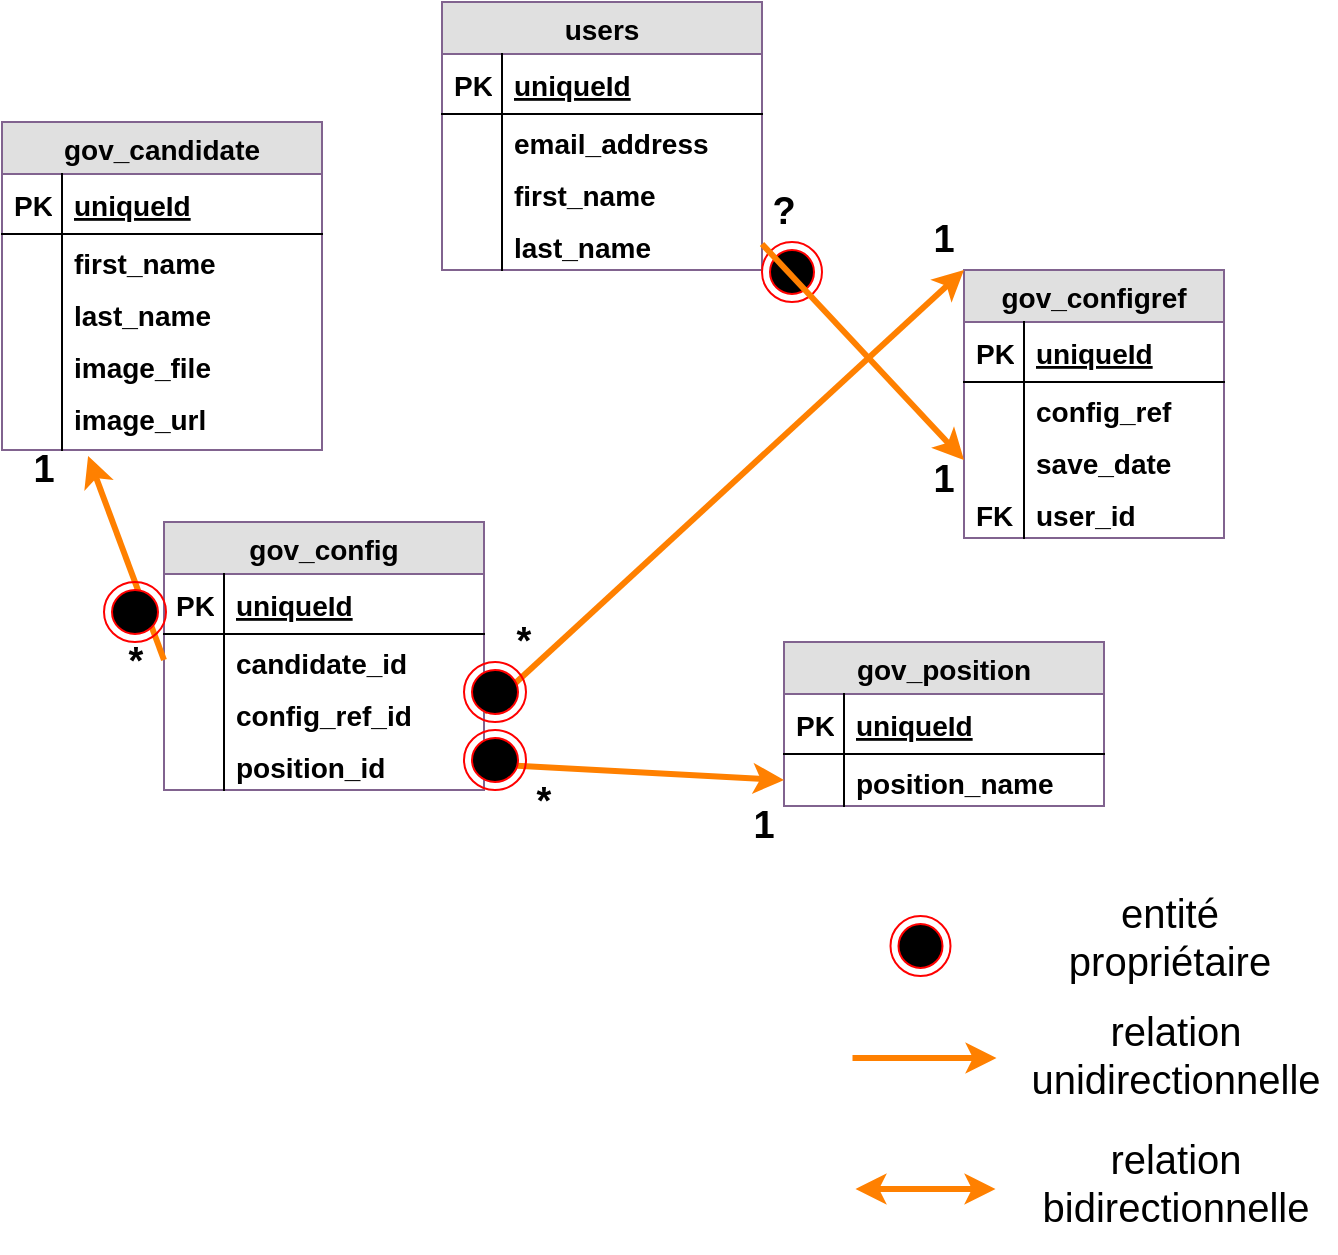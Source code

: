 <mxfile version="15.5.4" type="device"><diagram id="_SIcwy3JkE2DtTXccF9a" name="Page-1"><mxGraphModel dx="3516" dy="544" grid="1" gridSize="10" guides="1" tooltips="1" connect="1" arrows="1" fold="1" page="1" pageScale="1" pageWidth="827" pageHeight="1169" math="0" shadow="0"><root><mxCell id="0"/><mxCell id="1" parent="0"/><mxCell id="3VONPUqZJYaLpV85uEN6-111" value="" style="endArrow=classic;html=1;strokeColor=#FF8000;strokeWidth=3;fillColor=#9673A6;exitX=1;exitY=0.5;fontSize=14;" parent="1" edge="1"><mxGeometry width="50" height="50" relative="1" as="geometry"><mxPoint x="-1935.75" y="818" as="sourcePoint"/><mxPoint x="-1863.75" y="818" as="targetPoint"/></mxGeometry></mxCell><mxCell id="3VONPUqZJYaLpV85uEN6-112" value="relation&lt;br&gt;unidirectionnelle&lt;br&gt;" style="text;html=1;strokeColor=none;fillColor=none;align=center;verticalAlign=middle;whiteSpace=wrap;rounded=0;fontSize=20;" parent="1" vertex="1"><mxGeometry x="-1854.25" y="780" width="160" height="71" as="geometry"/></mxCell><mxCell id="3VONPUqZJYaLpV85uEN6-113" value="" style="endArrow=classic;startArrow=classic;html=1;strokeColor=#FF8000;strokeWidth=3;fillColor=#9673A6;exitX=0;exitY=0.75;fontSize=14;" parent="1" edge="1"><mxGeometry width="50" height="50" relative="1" as="geometry"><mxPoint x="-1934.25" y="883.5" as="sourcePoint"/><mxPoint x="-1864.25" y="883.5" as="targetPoint"/></mxGeometry></mxCell><mxCell id="3VONPUqZJYaLpV85uEN6-114" value="relation&lt;br&gt;bidirectionnelle&lt;br&gt;" style="text;html=1;strokeColor=none;fillColor=none;align=center;verticalAlign=middle;whiteSpace=wrap;rounded=0;fontSize=20;" parent="1" vertex="1"><mxGeometry x="-1854.25" y="844.5" width="160" height="71" as="geometry"/></mxCell><mxCell id="3VONPUqZJYaLpV85uEN6-116" value="" style="ellipse;html=1;shape=endState;fillColor=#000000;strokeColor=#ff0000;fontSize=20;align=center;" parent="1" vertex="1"><mxGeometry x="-1916.75" y="747" width="30" height="30" as="geometry"/></mxCell><mxCell id="3VONPUqZJYaLpV85uEN6-117" value="entité &lt;br&gt;propriétaire&lt;br&gt;" style="text;html=1;strokeColor=none;fillColor=none;align=center;verticalAlign=middle;whiteSpace=wrap;rounded=0;fontSize=20;" parent="1" vertex="1"><mxGeometry x="-1856.75" y="730" width="160" height="53" as="geometry"/></mxCell><mxCell id="ImZ-EUiLoHOkZLu2QwFT-1" value="users" style="swimlane;fontStyle=1;childLayout=stackLayout;horizontal=1;startSize=26;fillColor=#e0e0e0;horizontalStack=0;resizeParent=1;resizeParentMax=0;resizeLast=0;collapsible=1;marginBottom=0;swimlaneFillColor=#ffffff;align=center;fontSize=14;strokeColor=#81638F;" vertex="1" parent="1"><mxGeometry x="-2141" y="290" width="160" height="134" as="geometry"><mxRectangle x="-362" y="1530" width="100" height="26" as="alternateBounds"/></mxGeometry></mxCell><mxCell id="ImZ-EUiLoHOkZLu2QwFT-2" value="uniqueId" style="shape=partialRectangle;top=0;left=0;right=0;bottom=1;align=left;verticalAlign=middle;fillColor=none;spacingLeft=34;spacingRight=4;overflow=hidden;rotatable=0;points=[[0,0.5],[1,0.5]];portConstraint=eastwest;dropTarget=0;fontStyle=5;fontSize=14;" vertex="1" parent="ImZ-EUiLoHOkZLu2QwFT-1"><mxGeometry y="26" width="160" height="30" as="geometry"/></mxCell><mxCell id="ImZ-EUiLoHOkZLu2QwFT-3" value="PK" style="shape=partialRectangle;top=0;left=0;bottom=0;fillColor=none;align=left;verticalAlign=middle;spacingLeft=4;spacingRight=4;overflow=hidden;rotatable=0;points=[];portConstraint=eastwest;part=1;fontSize=14;fontStyle=1" vertex="1" connectable="0" parent="ImZ-EUiLoHOkZLu2QwFT-2"><mxGeometry width="30" height="30" as="geometry"/></mxCell><mxCell id="ImZ-EUiLoHOkZLu2QwFT-4" value="email_address" style="shape=partialRectangle;top=0;left=0;right=0;bottom=0;align=left;verticalAlign=top;fillColor=none;spacingLeft=34;spacingRight=4;overflow=hidden;rotatable=0;points=[[0,0.5],[1,0.5]];portConstraint=eastwest;dropTarget=0;fontSize=14;fontStyle=1" vertex="1" parent="ImZ-EUiLoHOkZLu2QwFT-1"><mxGeometry y="56" width="160" height="26" as="geometry"/></mxCell><mxCell id="ImZ-EUiLoHOkZLu2QwFT-5" value="" style="shape=partialRectangle;top=0;left=0;bottom=0;fillColor=none;align=left;verticalAlign=top;spacingLeft=4;spacingRight=4;overflow=hidden;rotatable=0;points=[];portConstraint=eastwest;part=1;fontSize=14;fontStyle=1" vertex="1" connectable="0" parent="ImZ-EUiLoHOkZLu2QwFT-4"><mxGeometry width="30" height="26" as="geometry"/></mxCell><mxCell id="ImZ-EUiLoHOkZLu2QwFT-6" value="first_name" style="shape=partialRectangle;top=0;left=0;right=0;bottom=0;align=left;verticalAlign=top;fillColor=none;spacingLeft=34;spacingRight=4;overflow=hidden;rotatable=0;points=[[0,0.5],[1,0.5]];portConstraint=eastwest;dropTarget=0;fontSize=14;fontStyle=1" vertex="1" parent="ImZ-EUiLoHOkZLu2QwFT-1"><mxGeometry y="82" width="160" height="26" as="geometry"/></mxCell><mxCell id="ImZ-EUiLoHOkZLu2QwFT-7" value="" style="shape=partialRectangle;top=0;left=0;bottom=0;fillColor=none;align=left;verticalAlign=top;spacingLeft=4;spacingRight=4;overflow=hidden;rotatable=0;points=[];portConstraint=eastwest;part=1;fontSize=14;fontStyle=1" vertex="1" connectable="0" parent="ImZ-EUiLoHOkZLu2QwFT-6"><mxGeometry width="30" height="26" as="geometry"/></mxCell><mxCell id="ImZ-EUiLoHOkZLu2QwFT-8" value="last_name" style="shape=partialRectangle;top=0;left=0;right=0;bottom=0;align=left;verticalAlign=top;fillColor=none;spacingLeft=34;spacingRight=4;overflow=hidden;rotatable=0;points=[[0,0.5],[1,0.5]];portConstraint=eastwest;dropTarget=0;fontSize=14;fontStyle=1" vertex="1" parent="ImZ-EUiLoHOkZLu2QwFT-1"><mxGeometry y="108" width="160" height="26" as="geometry"/></mxCell><mxCell id="ImZ-EUiLoHOkZLu2QwFT-9" value="" style="shape=partialRectangle;top=0;left=0;bottom=0;fillColor=none;align=left;verticalAlign=top;spacingLeft=4;spacingRight=4;overflow=hidden;rotatable=0;points=[];portConstraint=eastwest;part=1;fontSize=14;fontStyle=1" vertex="1" connectable="0" parent="ImZ-EUiLoHOkZLu2QwFT-8"><mxGeometry width="30" height="26" as="geometry"/></mxCell><mxCell id="ImZ-EUiLoHOkZLu2QwFT-20" value="gov_position" style="swimlane;fontStyle=1;childLayout=stackLayout;horizontal=1;startSize=26;fillColor=#e0e0e0;horizontalStack=0;resizeParent=1;resizeParentMax=0;resizeLast=0;collapsible=1;marginBottom=0;swimlaneFillColor=#ffffff;align=center;fontSize=14;strokeColor=#81638F;" vertex="1" parent="1"><mxGeometry x="-1970" y="610" width="160" height="82" as="geometry"><mxRectangle x="-362" y="1530" width="100" height="26" as="alternateBounds"/></mxGeometry></mxCell><mxCell id="ImZ-EUiLoHOkZLu2QwFT-21" value="uniqueId" style="shape=partialRectangle;top=0;left=0;right=0;bottom=1;align=left;verticalAlign=middle;fillColor=none;spacingLeft=34;spacingRight=4;overflow=hidden;rotatable=0;points=[[0,0.5],[1,0.5]];portConstraint=eastwest;dropTarget=0;fontStyle=5;fontSize=14;" vertex="1" parent="ImZ-EUiLoHOkZLu2QwFT-20"><mxGeometry y="26" width="160" height="30" as="geometry"/></mxCell><mxCell id="ImZ-EUiLoHOkZLu2QwFT-22" value="PK" style="shape=partialRectangle;top=0;left=0;bottom=0;fillColor=none;align=left;verticalAlign=middle;spacingLeft=4;spacingRight=4;overflow=hidden;rotatable=0;points=[];portConstraint=eastwest;part=1;fontSize=14;fontStyle=1" vertex="1" connectable="0" parent="ImZ-EUiLoHOkZLu2QwFT-21"><mxGeometry width="30" height="30" as="geometry"/></mxCell><mxCell id="ImZ-EUiLoHOkZLu2QwFT-23" value="position_name" style="shape=partialRectangle;top=0;left=0;right=0;bottom=0;align=left;verticalAlign=top;fillColor=none;spacingLeft=34;spacingRight=4;overflow=hidden;rotatable=0;points=[[0,0.5],[1,0.5]];portConstraint=eastwest;dropTarget=0;fontSize=14;fontStyle=1" vertex="1" parent="ImZ-EUiLoHOkZLu2QwFT-20"><mxGeometry y="56" width="160" height="26" as="geometry"/></mxCell><mxCell id="ImZ-EUiLoHOkZLu2QwFT-24" value="" style="shape=partialRectangle;top=0;left=0;bottom=0;fillColor=none;align=left;verticalAlign=top;spacingLeft=4;spacingRight=4;overflow=hidden;rotatable=0;points=[];portConstraint=eastwest;part=1;fontSize=14;" vertex="1" connectable="0" parent="ImZ-EUiLoHOkZLu2QwFT-23"><mxGeometry width="30" height="26" as="geometry"/></mxCell><object label="gov_candidate" test="ee" id="ImZ-EUiLoHOkZLu2QwFT-25"><mxCell style="swimlane;fontStyle=1;childLayout=stackLayout;horizontal=1;startSize=26;fillColor=#e0e0e0;horizontalStack=0;resizeParent=1;resizeParentMax=0;resizeLast=0;collapsible=1;marginBottom=0;swimlaneFillColor=#ffffff;align=center;fontSize=14;strokeColor=#81638F;" vertex="1" parent="1"><mxGeometry x="-2361" y="350" width="160" height="164" as="geometry"><mxRectangle x="-362" y="1530" width="100" height="26" as="alternateBounds"/></mxGeometry></mxCell></object><mxCell id="ImZ-EUiLoHOkZLu2QwFT-26" value="uniqueId" style="shape=partialRectangle;top=0;left=0;right=0;bottom=1;align=left;verticalAlign=middle;fillColor=none;spacingLeft=34;spacingRight=4;overflow=hidden;rotatable=0;points=[[0,0.5],[1,0.5]];portConstraint=eastwest;dropTarget=0;fontStyle=5;fontSize=14;" vertex="1" parent="ImZ-EUiLoHOkZLu2QwFT-25"><mxGeometry y="26" width="160" height="30" as="geometry"/></mxCell><mxCell id="ImZ-EUiLoHOkZLu2QwFT-27" value="PK" style="shape=partialRectangle;top=0;left=0;bottom=0;fillColor=none;align=left;verticalAlign=middle;spacingLeft=4;spacingRight=4;overflow=hidden;rotatable=0;points=[];portConstraint=eastwest;part=1;fontSize=14;fontStyle=1" vertex="1" connectable="0" parent="ImZ-EUiLoHOkZLu2QwFT-26"><mxGeometry width="30" height="30" as="geometry"/></mxCell><mxCell id="ImZ-EUiLoHOkZLu2QwFT-30" value="first_name" style="shape=partialRectangle;top=0;left=0;right=0;bottom=0;align=left;verticalAlign=top;fillColor=none;spacingLeft=34;spacingRight=4;overflow=hidden;rotatable=0;points=[[0,0.5],[1,0.5]];portConstraint=eastwest;dropTarget=0;fontSize=14;fontStyle=1" vertex="1" parent="ImZ-EUiLoHOkZLu2QwFT-25"><mxGeometry y="56" width="160" height="26" as="geometry"/></mxCell><mxCell id="ImZ-EUiLoHOkZLu2QwFT-31" value="" style="shape=partialRectangle;top=0;left=0;bottom=0;fillColor=none;align=left;verticalAlign=top;spacingLeft=4;spacingRight=4;overflow=hidden;rotatable=0;points=[];portConstraint=eastwest;part=1;fontSize=14;fontStyle=1" vertex="1" connectable="0" parent="ImZ-EUiLoHOkZLu2QwFT-30"><mxGeometry width="30" height="26" as="geometry"/></mxCell><mxCell id="ImZ-EUiLoHOkZLu2QwFT-32" value="last_name" style="shape=partialRectangle;top=0;left=0;right=0;bottom=0;align=left;verticalAlign=top;fillColor=none;spacingLeft=34;spacingRight=4;overflow=hidden;rotatable=0;points=[[0,0.5],[1,0.5]];portConstraint=eastwest;dropTarget=0;fontSize=14;fontStyle=1" vertex="1" parent="ImZ-EUiLoHOkZLu2QwFT-25"><mxGeometry y="82" width="160" height="26" as="geometry"/></mxCell><mxCell id="ImZ-EUiLoHOkZLu2QwFT-33" value="" style="shape=partialRectangle;top=0;left=0;bottom=0;fillColor=none;align=left;verticalAlign=top;spacingLeft=4;spacingRight=4;overflow=hidden;rotatable=0;points=[];portConstraint=eastwest;part=1;fontSize=14;fontStyle=1" vertex="1" connectable="0" parent="ImZ-EUiLoHOkZLu2QwFT-32"><mxGeometry width="30" height="26" as="geometry"/></mxCell><mxCell id="ImZ-EUiLoHOkZLu2QwFT-34" value="image_file" style="shape=partialRectangle;top=0;left=0;right=0;bottom=0;align=left;verticalAlign=top;fillColor=none;spacingLeft=34;spacingRight=4;overflow=hidden;rotatable=0;points=[[0,0.5],[1,0.5]];portConstraint=eastwest;dropTarget=0;fontSize=14;fontStyle=1" vertex="1" parent="ImZ-EUiLoHOkZLu2QwFT-25"><mxGeometry y="108" width="160" height="26" as="geometry"/></mxCell><mxCell id="ImZ-EUiLoHOkZLu2QwFT-35" value="" style="shape=partialRectangle;top=0;left=0;bottom=0;fillColor=none;align=left;verticalAlign=top;spacingLeft=4;spacingRight=4;overflow=hidden;rotatable=0;points=[];portConstraint=eastwest;part=1;fontSize=14;fontStyle=1" vertex="1" connectable="0" parent="ImZ-EUiLoHOkZLu2QwFT-34"><mxGeometry width="30" height="26" as="geometry"/></mxCell><mxCell id="ImZ-EUiLoHOkZLu2QwFT-36" value="image_url" style="shape=partialRectangle;top=0;left=0;right=0;bottom=0;align=left;verticalAlign=top;fillColor=none;spacingLeft=34;spacingRight=4;overflow=hidden;rotatable=0;points=[[0,0.5],[1,0.5]];portConstraint=eastwest;dropTarget=0;fontSize=14;fontStyle=1" vertex="1" parent="ImZ-EUiLoHOkZLu2QwFT-25"><mxGeometry y="134" width="160" height="30" as="geometry"/></mxCell><mxCell id="ImZ-EUiLoHOkZLu2QwFT-37" value="" style="shape=partialRectangle;top=0;left=0;bottom=0;fillColor=none;align=left;verticalAlign=top;spacingLeft=4;spacingRight=4;overflow=hidden;rotatable=0;points=[];portConstraint=eastwest;part=1;fontSize=14;fontStyle=1" vertex="1" connectable="0" parent="ImZ-EUiLoHOkZLu2QwFT-36"><mxGeometry width="30" height="30.0" as="geometry"/></mxCell><object label="gov_config" test="ee" id="ImZ-EUiLoHOkZLu2QwFT-38"><mxCell style="swimlane;fontStyle=1;childLayout=stackLayout;horizontal=1;startSize=26;fillColor=#e0e0e0;horizontalStack=0;resizeParent=1;resizeParentMax=0;resizeLast=0;collapsible=1;marginBottom=0;swimlaneFillColor=#ffffff;align=center;fontSize=14;strokeColor=#81638F;" vertex="1" parent="1"><mxGeometry x="-2280" y="550" width="160" height="134" as="geometry"><mxRectangle x="-362" y="1530" width="100" height="26" as="alternateBounds"/></mxGeometry></mxCell></object><mxCell id="ImZ-EUiLoHOkZLu2QwFT-39" value="uniqueId" style="shape=partialRectangle;top=0;left=0;right=0;bottom=1;align=left;verticalAlign=middle;fillColor=none;spacingLeft=34;spacingRight=4;overflow=hidden;rotatable=0;points=[[0,0.5],[1,0.5]];portConstraint=eastwest;dropTarget=0;fontStyle=5;fontSize=14;" vertex="1" parent="ImZ-EUiLoHOkZLu2QwFT-38"><mxGeometry y="26" width="160" height="30" as="geometry"/></mxCell><mxCell id="ImZ-EUiLoHOkZLu2QwFT-40" value="PK" style="shape=partialRectangle;top=0;left=0;bottom=0;fillColor=none;align=left;verticalAlign=middle;spacingLeft=4;spacingRight=4;overflow=hidden;rotatable=0;points=[];portConstraint=eastwest;part=1;fontSize=14;fontStyle=1" vertex="1" connectable="0" parent="ImZ-EUiLoHOkZLu2QwFT-39"><mxGeometry width="30" height="30" as="geometry"/></mxCell><mxCell id="ImZ-EUiLoHOkZLu2QwFT-41" value="candidate_id" style="shape=partialRectangle;top=0;left=0;right=0;bottom=0;align=left;verticalAlign=top;fillColor=none;spacingLeft=34;spacingRight=4;overflow=hidden;rotatable=0;points=[[0,0.5],[1,0.5]];portConstraint=eastwest;dropTarget=0;fontSize=14;fontStyle=1" vertex="1" parent="ImZ-EUiLoHOkZLu2QwFT-38"><mxGeometry y="56" width="160" height="26" as="geometry"/></mxCell><mxCell id="ImZ-EUiLoHOkZLu2QwFT-42" value="" style="shape=partialRectangle;top=0;left=0;bottom=0;fillColor=none;align=left;verticalAlign=top;spacingLeft=4;spacingRight=4;overflow=hidden;rotatable=0;points=[];portConstraint=eastwest;part=1;fontSize=14;fontStyle=1" vertex="1" connectable="0" parent="ImZ-EUiLoHOkZLu2QwFT-41"><mxGeometry width="30" height="26" as="geometry"/></mxCell><mxCell id="ImZ-EUiLoHOkZLu2QwFT-43" value="config_ref_id" style="shape=partialRectangle;top=0;left=0;right=0;bottom=0;align=left;verticalAlign=top;fillColor=none;spacingLeft=34;spacingRight=4;overflow=hidden;rotatable=0;points=[[0,0.5],[1,0.5]];portConstraint=eastwest;dropTarget=0;fontSize=14;fontStyle=1" vertex="1" parent="ImZ-EUiLoHOkZLu2QwFT-38"><mxGeometry y="82" width="160" height="26" as="geometry"/></mxCell><mxCell id="ImZ-EUiLoHOkZLu2QwFT-44" value="" style="shape=partialRectangle;top=0;left=0;bottom=0;fillColor=none;align=left;verticalAlign=top;spacingLeft=4;spacingRight=4;overflow=hidden;rotatable=0;points=[];portConstraint=eastwest;part=1;fontSize=14;fontStyle=1" vertex="1" connectable="0" parent="ImZ-EUiLoHOkZLu2QwFT-43"><mxGeometry width="30" height="26" as="geometry"/></mxCell><mxCell id="ImZ-EUiLoHOkZLu2QwFT-45" value="position_id" style="shape=partialRectangle;top=0;left=0;right=0;bottom=0;align=left;verticalAlign=top;fillColor=none;spacingLeft=34;spacingRight=4;overflow=hidden;rotatable=0;points=[[0,0.5],[1,0.5]];portConstraint=eastwest;dropTarget=0;fontSize=14;fontStyle=1" vertex="1" parent="ImZ-EUiLoHOkZLu2QwFT-38"><mxGeometry y="108" width="160" height="26" as="geometry"/></mxCell><mxCell id="ImZ-EUiLoHOkZLu2QwFT-46" value="" style="shape=partialRectangle;top=0;left=0;bottom=0;fillColor=none;align=left;verticalAlign=top;spacingLeft=4;spacingRight=4;overflow=hidden;rotatable=0;points=[];portConstraint=eastwest;part=1;fontSize=14;fontStyle=1" vertex="1" connectable="0" parent="ImZ-EUiLoHOkZLu2QwFT-45"><mxGeometry width="30" height="26" as="geometry"/></mxCell><object label="gov_configref" test="ee" id="ImZ-EUiLoHOkZLu2QwFT-49"><mxCell style="swimlane;fontStyle=1;childLayout=stackLayout;horizontal=1;startSize=26;fillColor=#e0e0e0;horizontalStack=0;resizeParent=1;resizeParentMax=0;resizeLast=0;collapsible=1;marginBottom=0;swimlaneFillColor=#ffffff;align=center;fontSize=14;strokeColor=#81638F;" vertex="1" parent="1"><mxGeometry x="-1880" y="424" width="130" height="134" as="geometry"><mxRectangle x="-362" y="1530" width="100" height="26" as="alternateBounds"/></mxGeometry></mxCell></object><mxCell id="ImZ-EUiLoHOkZLu2QwFT-50" value="uniqueId" style="shape=partialRectangle;top=0;left=0;right=0;bottom=1;align=left;verticalAlign=middle;fillColor=none;spacingLeft=34;spacingRight=4;overflow=hidden;rotatable=0;points=[[0,0.5],[1,0.5]];portConstraint=eastwest;dropTarget=0;fontStyle=5;fontSize=14;" vertex="1" parent="ImZ-EUiLoHOkZLu2QwFT-49"><mxGeometry y="26" width="130" height="30" as="geometry"/></mxCell><mxCell id="ImZ-EUiLoHOkZLu2QwFT-51" value="PK" style="shape=partialRectangle;top=0;left=0;bottom=0;fillColor=none;align=left;verticalAlign=middle;spacingLeft=4;spacingRight=4;overflow=hidden;rotatable=0;points=[];portConstraint=eastwest;part=1;fontSize=14;fontStyle=1" vertex="1" connectable="0" parent="ImZ-EUiLoHOkZLu2QwFT-50"><mxGeometry width="30" height="30" as="geometry"/></mxCell><mxCell id="ImZ-EUiLoHOkZLu2QwFT-52" value="config_ref" style="shape=partialRectangle;top=0;left=0;right=0;bottom=0;align=left;verticalAlign=top;fillColor=none;spacingLeft=34;spacingRight=4;overflow=hidden;rotatable=0;points=[[0,0.5],[1,0.5]];portConstraint=eastwest;dropTarget=0;fontSize=14;fontStyle=1" vertex="1" parent="ImZ-EUiLoHOkZLu2QwFT-49"><mxGeometry y="56" width="130" height="26" as="geometry"/></mxCell><mxCell id="ImZ-EUiLoHOkZLu2QwFT-53" value="" style="shape=partialRectangle;top=0;left=0;bottom=0;fillColor=none;align=left;verticalAlign=top;spacingLeft=4;spacingRight=4;overflow=hidden;rotatable=0;points=[];portConstraint=eastwest;part=1;fontSize=14;fontStyle=1" vertex="1" connectable="0" parent="ImZ-EUiLoHOkZLu2QwFT-52"><mxGeometry width="30" height="26" as="geometry"/></mxCell><mxCell id="ImZ-EUiLoHOkZLu2QwFT-54" value="save_date" style="shape=partialRectangle;top=0;left=0;right=0;bottom=0;align=left;verticalAlign=top;fillColor=none;spacingLeft=34;spacingRight=4;overflow=hidden;rotatable=0;points=[[0,0.5],[1,0.5]];portConstraint=eastwest;dropTarget=0;fontSize=14;fontStyle=1" vertex="1" parent="ImZ-EUiLoHOkZLu2QwFT-49"><mxGeometry y="82" width="130" height="26" as="geometry"/></mxCell><mxCell id="ImZ-EUiLoHOkZLu2QwFT-55" value="" style="shape=partialRectangle;top=0;left=0;bottom=0;fillColor=none;align=left;verticalAlign=top;spacingLeft=4;spacingRight=4;overflow=hidden;rotatable=0;points=[];portConstraint=eastwest;part=1;fontSize=14;fontStyle=1" vertex="1" connectable="0" parent="ImZ-EUiLoHOkZLu2QwFT-54"><mxGeometry width="30" height="26" as="geometry"/></mxCell><mxCell id="ImZ-EUiLoHOkZLu2QwFT-56" value="user_id" style="shape=partialRectangle;top=0;left=0;right=0;bottom=0;align=left;verticalAlign=top;fillColor=none;spacingLeft=34;spacingRight=4;overflow=hidden;rotatable=0;points=[[0,0.5],[1,0.5]];portConstraint=eastwest;dropTarget=0;fontSize=14;fontStyle=1" vertex="1" parent="ImZ-EUiLoHOkZLu2QwFT-49"><mxGeometry y="108" width="130" height="26" as="geometry"/></mxCell><mxCell id="ImZ-EUiLoHOkZLu2QwFT-57" value="FK" style="shape=partialRectangle;top=0;left=0;bottom=0;fillColor=none;align=left;verticalAlign=top;spacingLeft=4;spacingRight=4;overflow=hidden;rotatable=0;points=[];portConstraint=eastwest;part=1;fontSize=14;fontStyle=1" vertex="1" connectable="0" parent="ImZ-EUiLoHOkZLu2QwFT-56"><mxGeometry width="30" height="26" as="geometry"/></mxCell><mxCell id="ImZ-EUiLoHOkZLu2QwFT-62" value="" style="endArrow=classic;html=1;strokeColor=#FF8000;strokeWidth=3;fillColor=#9673A6;exitX=1;exitY=0.5;fontSize=14;exitDx=0;exitDy=0;entryX=0;entryY=0.5;entryDx=0;entryDy=0;" edge="1" parent="1" source="ImZ-EUiLoHOkZLu2QwFT-45" target="ImZ-EUiLoHOkZLu2QwFT-23"><mxGeometry width="50" height="50" relative="1" as="geometry"><mxPoint x="-2097" y="760" as="sourcePoint"/><mxPoint x="-2025" y="760" as="targetPoint"/></mxGeometry></mxCell><mxCell id="ImZ-EUiLoHOkZLu2QwFT-63" value="" style="ellipse;html=1;shape=endState;fillColor=#000000;strokeColor=#ff0000;fontSize=20;align=center;" vertex="1" parent="1"><mxGeometry x="-1981" y="410" width="30" height="30" as="geometry"/></mxCell><mxCell id="ImZ-EUiLoHOkZLu2QwFT-64" value="&lt;font size=&quot;1&quot;&gt;&lt;b style=&quot;font-size: 19px&quot;&gt;?&lt;/b&gt;&lt;/font&gt;" style="text;html=1;strokeColor=none;fillColor=none;align=center;verticalAlign=middle;whiteSpace=wrap;rounded=0;" vertex="1" parent="1"><mxGeometry x="-2000" y="380" width="60" height="30" as="geometry"/></mxCell><mxCell id="ImZ-EUiLoHOkZLu2QwFT-65" value="&lt;font size=&quot;1&quot;&gt;&lt;b style=&quot;font-size: 19px&quot;&gt;1&lt;/b&gt;&lt;/font&gt;" style="text;html=1;strokeColor=none;fillColor=none;align=center;verticalAlign=middle;whiteSpace=wrap;rounded=0;" vertex="1" parent="1"><mxGeometry x="-1920" y="514" width="60" height="30" as="geometry"/></mxCell><mxCell id="ImZ-EUiLoHOkZLu2QwFT-66" value="" style="endArrow=classic;html=1;strokeColor=#FF8000;strokeWidth=3;fillColor=#9673A6;exitX=0;exitY=0.5;fontSize=14;exitDx=0;exitDy=0;entryX=0.269;entryY=1.1;entryDx=0;entryDy=0;entryPerimeter=0;" edge="1" parent="1" source="ImZ-EUiLoHOkZLu2QwFT-41" target="ImZ-EUiLoHOkZLu2QwFT-36"><mxGeometry width="50" height="50" relative="1" as="geometry"><mxPoint x="-2420" y="702" as="sourcePoint"/><mxPoint x="-2304" y="660" as="targetPoint"/></mxGeometry></mxCell><mxCell id="ImZ-EUiLoHOkZLu2QwFT-67" value="" style="endArrow=classic;html=1;strokeColor=#FF8000;strokeWidth=3;fillColor=#9673A6;exitX=1;exitY=0.5;fontSize=14;exitDx=0;exitDy=0;entryX=0;entryY=0;entryDx=0;entryDy=0;" edge="1" parent="1" source="ImZ-EUiLoHOkZLu2QwFT-43" target="ImZ-EUiLoHOkZLu2QwFT-49"><mxGeometry width="50" height="50" relative="1" as="geometry"><mxPoint x="-2106" y="712" as="sourcePoint"/><mxPoint x="-1990" y="670" as="targetPoint"/></mxGeometry></mxCell><mxCell id="ImZ-EUiLoHOkZLu2QwFT-69" value="" style="endArrow=classic;html=1;strokeColor=#FF8000;strokeWidth=3;fillColor=#9673A6;exitX=1;exitY=0.5;fontSize=14;exitDx=0;exitDy=0;entryX=0;entryY=0.5;entryDx=0;entryDy=0;" edge="1" parent="1" source="ImZ-EUiLoHOkZLu2QwFT-8" target="ImZ-EUiLoHOkZLu2QwFT-54"><mxGeometry width="50" height="50" relative="1" as="geometry"><mxPoint x="-2110" y="655" as="sourcePoint"/><mxPoint x="-1870" y="434" as="targetPoint"/></mxGeometry></mxCell><mxCell id="ImZ-EUiLoHOkZLu2QwFT-72" value="" style="ellipse;html=1;shape=endState;fillColor=#000000;strokeColor=#ff0000;fontSize=20;align=center;" vertex="1" parent="1"><mxGeometry x="-2130" y="620" width="31" height="30" as="geometry"/></mxCell><mxCell id="ImZ-EUiLoHOkZLu2QwFT-73" value="&lt;font size=&quot;1&quot;&gt;&lt;b style=&quot;font-size: 19px&quot;&gt;1&lt;/b&gt;&lt;/font&gt;" style="text;html=1;strokeColor=none;fillColor=none;align=center;verticalAlign=middle;whiteSpace=wrap;rounded=0;" vertex="1" parent="1"><mxGeometry x="-1920" y="394" width="60" height="30" as="geometry"/></mxCell><mxCell id="ImZ-EUiLoHOkZLu2QwFT-74" value="&lt;font size=&quot;1&quot;&gt;&lt;b style=&quot;font-size: 19px&quot;&gt;*&lt;/b&gt;&lt;/font&gt;" style="text;html=1;strokeColor=none;fillColor=none;align=center;verticalAlign=middle;whiteSpace=wrap;rounded=0;" vertex="1" parent="1"><mxGeometry x="-2120" y="600" width="40" height="20" as="geometry"/></mxCell><mxCell id="ImZ-EUiLoHOkZLu2QwFT-75" value="" style="ellipse;html=1;shape=endState;fillColor=#000000;strokeColor=#ff0000;fontSize=20;align=center;" vertex="1" parent="1"><mxGeometry x="-2310" y="580" width="31" height="30" as="geometry"/></mxCell><mxCell id="ImZ-EUiLoHOkZLu2QwFT-76" value="&lt;font size=&quot;1&quot;&gt;&lt;b style=&quot;font-size: 19px&quot;&gt;1&lt;/b&gt;&lt;/font&gt;" style="text;html=1;strokeColor=none;fillColor=none;align=center;verticalAlign=middle;whiteSpace=wrap;rounded=0;" vertex="1" parent="1"><mxGeometry x="-2360" y="514" width="40" height="20" as="geometry"/></mxCell><mxCell id="ImZ-EUiLoHOkZLu2QwFT-77" value="&lt;font size=&quot;1&quot;&gt;&lt;b style=&quot;font-size: 19px&quot;&gt;*&lt;/b&gt;&lt;/font&gt;" style="text;html=1;strokeColor=none;fillColor=none;align=center;verticalAlign=middle;whiteSpace=wrap;rounded=0;" vertex="1" parent="1"><mxGeometry x="-2314.5" y="610" width="40" height="20" as="geometry"/></mxCell><mxCell id="ImZ-EUiLoHOkZLu2QwFT-78" value="" style="ellipse;html=1;shape=endState;fillColor=#000000;strokeColor=#ff0000;fontSize=20;align=center;" vertex="1" parent="1"><mxGeometry x="-2130" y="654" width="31" height="30" as="geometry"/></mxCell><mxCell id="ImZ-EUiLoHOkZLu2QwFT-79" value="&lt;font size=&quot;1&quot;&gt;&lt;b style=&quot;font-size: 19px&quot;&gt;*&lt;/b&gt;&lt;/font&gt;" style="text;html=1;strokeColor=none;fillColor=none;align=center;verticalAlign=middle;whiteSpace=wrap;rounded=0;" vertex="1" parent="1"><mxGeometry x="-2110" y="680" width="40" height="20" as="geometry"/></mxCell><mxCell id="ImZ-EUiLoHOkZLu2QwFT-80" value="&lt;font style=&quot;font-size: 19px&quot;&gt;&lt;b&gt;1&lt;/b&gt;&lt;/font&gt;" style="text;html=1;strokeColor=none;fillColor=none;align=center;verticalAlign=middle;whiteSpace=wrap;rounded=0;" vertex="1" parent="1"><mxGeometry x="-2000" y="692" width="40" height="20" as="geometry"/></mxCell></root></mxGraphModel></diagram></mxfile>